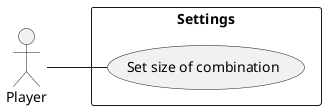@startuml
left to right direction
actor Player

rectangle "Settings" {
    Player -- (Set size of combination)
}
@enduml
